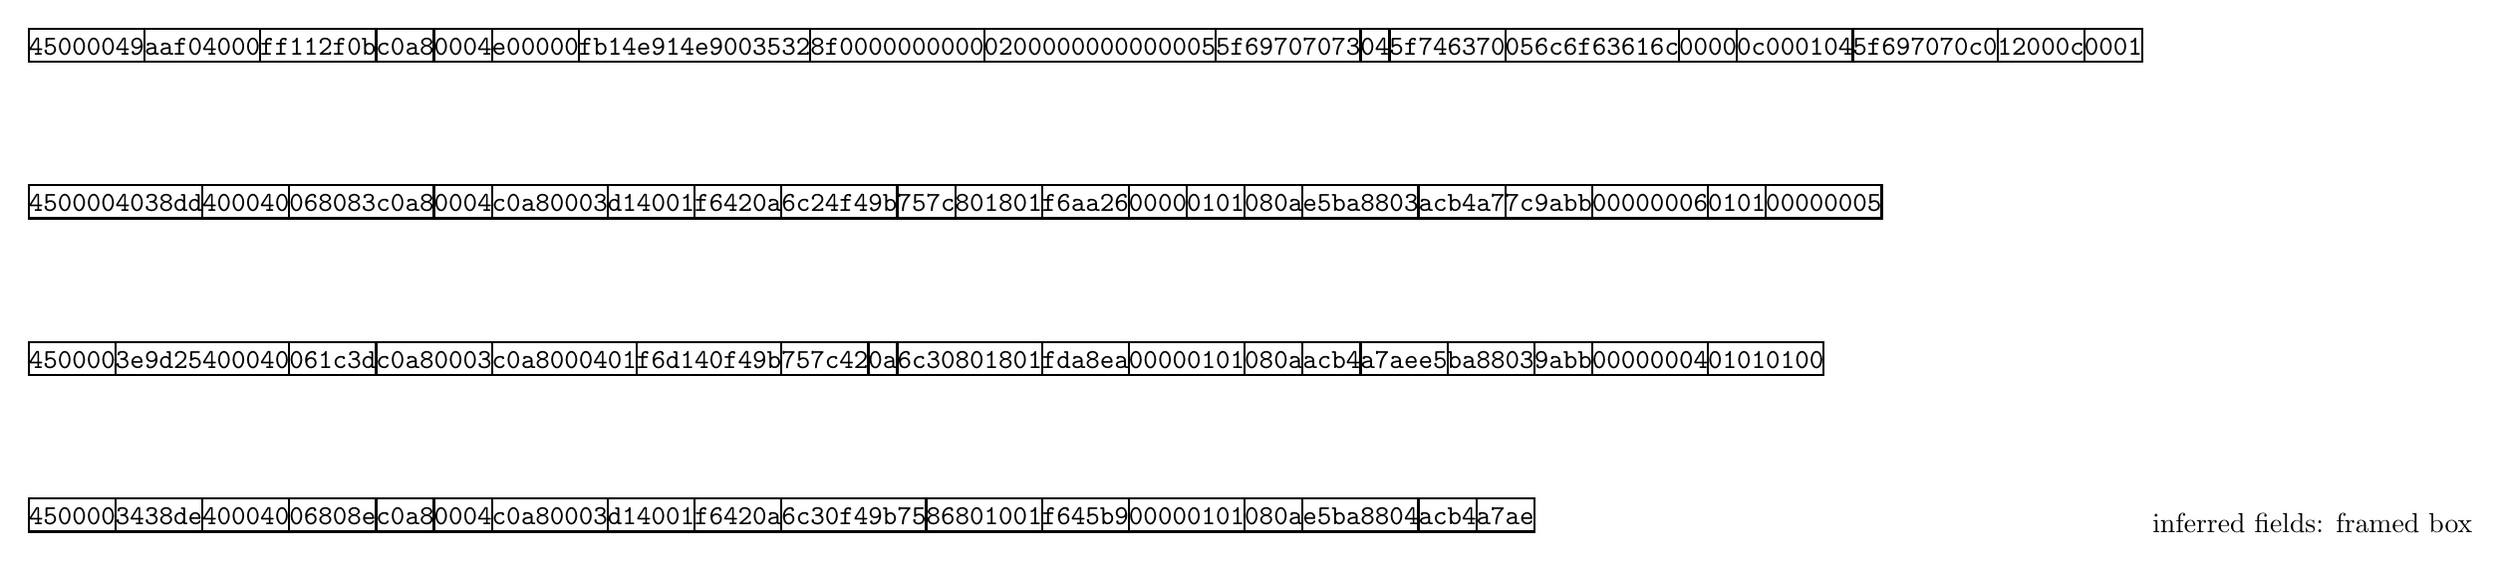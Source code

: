 
\begin{tikzpicture}[node distance=0pt, yscale=2,
every node/.style={font=\ttfamily, text height=.7em, outer sep=0, inner sep=0},
tfe/.style={draw, minimum height=1.2em, thick},
tfelabel/.style={rotate=-20, anchor=north west},
nonelabel/.style={}]

\coordinate(m0f0) at (0,0);
\node[right=of m0f0, ] (m0f1) {45};
\node[right=of m0f1, ] (m0f2) {00};
\node[right=of m0f2, ] (m0f3) {00};
\node[right=of m0f3, ] (m0f4) {49};
\node[right=of m0f4, ] (m0f5) {aa};
\node[right=of m0f5, ] (m0f6) {f0};
\node[right=of m0f6, ] (m0f7) {40};
\node[right=of m0f7, ] (m0f8) {00};
\node[right=of m0f8, ] (m0f9) {ff};
\node[right=of m0f9, ] (m0f10) {11};
\node[right=of m0f10, ] (m0f11) {2f};
\node[right=of m0f11, ] (m0f12) {0b};
\node[right=of m0f12, ] (m0f13) {c0};
\node[right=of m0f13, ] (m0f14) {a8};
\node[right=of m0f14, ] (m0f15) {00};
\node[right=of m0f15, ] (m0f16) {04};
\node[right=of m0f16, ] (m0f17) {e0};
\node[right=of m0f17, ] (m0f18) {00};
\node[right=of m0f18, ] (m0f19) {00};
\node[right=of m0f19, ] (m0f20) {fb};
\node[right=of m0f20, ] (m0f21) {14};
\node[right=of m0f21, ] (m0f22) {e9};
\node[right=of m0f22, ] (m0f23) {14};
\node[right=of m0f23, ] (m0f24) {e9};
\node[right=of m0f24, ] (m0f25) {00};
\node[right=of m0f25, ] (m0f26) {35};
\node[right=of m0f26, ] (m0f27) {32};
\node[right=of m0f27, ] (m0f28) {8f};
\node[right=of m0f28, ] (m0f29) {00};
\node[right=of m0f29, ] (m0f30) {00};
\node[right=of m0f30, ] (m0f31) {00};
\node[right=of m0f31, ] (m0f32) {00};
\node[right=of m0f32, ] (m0f33) {00};
\node[right=of m0f33, ] (m0f34) {02};
\node[right=of m0f34, ] (m0f35) {00};
\node[right=of m0f35, ] (m0f36) {00};
\node[right=of m0f36, ] (m0f37) {00};
\node[right=of m0f37, ] (m0f38) {00};
\node[right=of m0f38, ] (m0f39) {00};
\node[right=of m0f39, ] (m0f40) {00};
\node[right=of m0f40, ] (m0f41) {05};
\node[right=of m0f41, ] (m0f42) {5f};
\node[right=of m0f42, ] (m0f43) {69};
\node[right=of m0f43, ] (m0f44) {70};
\node[right=of m0f44, ] (m0f45) {70};
\node[right=of m0f45, ] (m0f46) {73};
\node[right=of m0f46, ] (m0f47) {04};
\node[right=of m0f47, ] (m0f48) {5f};
\node[right=of m0f48, ] (m0f49) {74};
\node[right=of m0f49, ] (m0f50) {63};
\node[right=of m0f50, ] (m0f51) {70};
\node[right=of m0f51, ] (m0f52) {05};
\node[right=of m0f52, ] (m0f53) {6c};
\node[right=of m0f53, ] (m0f54) {6f};
\node[right=of m0f54, ] (m0f55) {63};
\node[right=of m0f55, ] (m0f56) {61};
\node[right=of m0f56, ] (m0f57) {6c};
\node[right=of m0f57, ] (m0f58) {00};
\node[right=of m0f58, ] (m0f59) {00};
\node[right=of m0f59, ] (m0f60) {0c};
\node[right=of m0f60, ] (m0f61) {00};
\node[right=of m0f61, ] (m0f62) {01};
\node[right=of m0f62, ] (m0f63) {04};
\node[right=of m0f63, ] (m0f64) {5f};
\node[right=of m0f64, ] (m0f65) {69};
\node[right=of m0f65, ] (m0f66) {70};
\node[right=of m0f66, ] (m0f67) {70};
\node[right=of m0f67, ] (m0f68) {c0};
\node[right=of m0f68, ] (m0f69) {12};
\node[right=of m0f69, ] (m0f70) {00};
\node[right=of m0f70, ] (m0f71) {0c};
\node[right=of m0f71, ] (m0f72) {00};
\node[right=of m0f72, ] (m0f73) {01};
\node[fit=(m0f1)(m0f4), tfe] {};
\node[fit=(m0f5)(m0f8), tfe] {};
\node[fit=(m0f9)(m0f12), tfe] {};
\node[fit=(m0f13)(m0f14), tfe] {};
\node[fit=(m0f15)(m0f16), tfe] {};
\node[fit=(m0f17)(m0f19), tfe] {};
\node[fit=(m0f20)(m0f27), tfe] {};
\node[fit=(m0f28)(m0f33), tfe] {};
\node[fit=(m0f34)(m0f41), tfe] {};
\node[fit=(m0f42)(m0f46), tfe] {};
\node[fit=(m0f47)(m0f47), tfe] {};
\node[fit=(m0f48)(m0f51), tfe] {};
\node[fit=(m0f52)(m0f57), tfe] {};
\node[fit=(m0f58)(m0f59), tfe] {};
\node[fit=(m0f60)(m0f63), tfe] {};
\node[fit=(m0f64)(m0f68), tfe] {};
\node[fit=(m0f69)(m0f71), tfe] {};
\node[fit=(m0f72)(m0f73), tfe] {};

\coordinate(m1f0) at (0,-1);
\node[right=of m1f0, ] (m1f1) {45};
\node[right=of m1f1, ] (m1f2) {00};
\node[right=of m1f2, ] (m1f3) {00};
\node[right=of m1f3, ] (m1f4) {40};
\node[right=of m1f4, ] (m1f5) {38};
\node[right=of m1f5, ] (m1f6) {dd};
\node[right=of m1f6, ] (m1f7) {40};
\node[right=of m1f7, ] (m1f8) {00};
\node[right=of m1f8, ] (m1f9) {40};
\node[right=of m1f9, ] (m1f10) {06};
\node[right=of m1f10, ] (m1f11) {80};
\node[right=of m1f11, ] (m1f12) {83};
\node[right=of m1f12, ] (m1f13) {c0};
\node[right=of m1f13, ] (m1f14) {a8};
\node[right=of m1f14, ] (m1f15) {00};
\node[right=of m1f15, ] (m1f16) {04};
\node[right=of m1f16, ] (m1f17) {c0};
\node[right=of m1f17, ] (m1f18) {a8};
\node[right=of m1f18, ] (m1f19) {00};
\node[right=of m1f19, ] (m1f20) {03};
\node[right=of m1f20, ] (m1f21) {d1};
\node[right=of m1f21, ] (m1f22) {40};
\node[right=of m1f22, ] (m1f23) {01};
\node[right=of m1f23, ] (m1f24) {f6};
\node[right=of m1f24, ] (m1f25) {42};
\node[right=of m1f25, ] (m1f26) {0a};
\node[right=of m1f26, ] (m1f27) {6c};
\node[right=of m1f27, ] (m1f28) {24};
\node[right=of m1f28, ] (m1f29) {f4};
\node[right=of m1f29, ] (m1f30) {9b};
\node[right=of m1f30, ] (m1f31) {75};
\node[right=of m1f31, ] (m1f32) {7c};
\node[right=of m1f32, ] (m1f33) {80};
\node[right=of m1f33, ] (m1f34) {18};
\node[right=of m1f34, ] (m1f35) {01};
\node[right=of m1f35, ] (m1f36) {f6};
\node[right=of m1f36, ] (m1f37) {aa};
\node[right=of m1f37, ] (m1f38) {26};
\node[right=of m1f38, ] (m1f39) {00};
\node[right=of m1f39, ] (m1f40) {00};
\node[right=of m1f40, ] (m1f41) {01};
\node[right=of m1f41, ] (m1f42) {01};
\node[right=of m1f42, ] (m1f43) {08};
\node[right=of m1f43, ] (m1f44) {0a};
\node[right=of m1f44, ] (m1f45) {e5};
\node[right=of m1f45, ] (m1f46) {ba};
\node[right=of m1f46, ] (m1f47) {88};
\node[right=of m1f47, ] (m1f48) {03};
\node[right=of m1f48, ] (m1f49) {ac};
\node[right=of m1f49, ] (m1f50) {b4};
\node[right=of m1f50, ] (m1f51) {a7};
\node[right=of m1f51, ] (m1f52) {7c};
\node[right=of m1f52, ] (m1f53) {9a};
\node[right=of m1f53, ] (m1f54) {bb};
\node[right=of m1f54, ] (m1f55) {00};
\node[right=of m1f55, ] (m1f56) {00};
\node[right=of m1f56, ] (m1f57) {00};
\node[right=of m1f57, ] (m1f58) {06};
\node[right=of m1f58, ] (m1f59) {01};
\node[right=of m1f59, ] (m1f60) {01};
\node[right=of m1f60, ] (m1f61) {00};
\node[right=of m1f61, ] (m1f62) {00};
\node[right=of m1f62, ] (m1f63) {00};
\node[right=of m1f63, ] (m1f64) {05};
\node[fit=(m1f1)(m1f6), tfe] {};
\node[fit=(m1f7)(m1f9), tfe] {};
\node[fit=(m1f10)(m1f14), tfe] {};
\node[fit=(m1f15)(m1f16), tfe] {};
\node[fit=(m1f17)(m1f20), tfe] {};
\node[fit=(m1f21)(m1f23), tfe] {};
\node[fit=(m1f24)(m1f26), tfe] {};
\node[fit=(m1f27)(m1f30), tfe] {};
\node[fit=(m1f31)(m1f32), tfe] {};
\node[fit=(m1f33)(m1f35), tfe] {};
\node[fit=(m1f36)(m1f38), tfe] {};
\node[fit=(m1f39)(m1f40), tfe] {};
\node[fit=(m1f41)(m1f42), tfe] {};
\node[fit=(m1f43)(m1f44), tfe] {};
\node[fit=(m1f45)(m1f48), tfe] {};
\node[fit=(m1f49)(m1f51), tfe] {};
\node[fit=(m1f52)(m1f54), tfe] {};
\node[fit=(m1f55)(m1f58), tfe] {};
\node[fit=(m1f59)(m1f60), tfe] {};
\node[fit=(m1f61)(m1f64), tfe] {};

\coordinate(m2f0) at (0,-2);
\node[right=of m2f0, ] (m2f1) {45};
\node[right=of m2f1, ] (m2f2) {00};
\node[right=of m2f2, ] (m2f3) {00};
\node[right=of m2f3, ] (m2f4) {3e};
\node[right=of m2f4, ] (m2f5) {9d};
\node[right=of m2f5, ] (m2f6) {25};
\node[right=of m2f6, ] (m2f7) {40};
\node[right=of m2f7, ] (m2f8) {00};
\node[right=of m2f8, ] (m2f9) {40};
\node[right=of m2f9, ] (m2f10) {06};
\node[right=of m2f10, ] (m2f11) {1c};
\node[right=of m2f11, ] (m2f12) {3d};
\node[right=of m2f12, ] (m2f13) {c0};
\node[right=of m2f13, ] (m2f14) {a8};
\node[right=of m2f14, ] (m2f15) {00};
\node[right=of m2f15, ] (m2f16) {03};
\node[right=of m2f16, ] (m2f17) {c0};
\node[right=of m2f17, ] (m2f18) {a8};
\node[right=of m2f18, ] (m2f19) {00};
\node[right=of m2f19, ] (m2f20) {04};
\node[right=of m2f20, ] (m2f21) {01};
\node[right=of m2f21, ] (m2f22) {f6};
\node[right=of m2f22, ] (m2f23) {d1};
\node[right=of m2f23, ] (m2f24) {40};
\node[right=of m2f24, ] (m2f25) {f4};
\node[right=of m2f25, ] (m2f26) {9b};
\node[right=of m2f26, ] (m2f27) {75};
\node[right=of m2f27, ] (m2f28) {7c};
\node[right=of m2f28, ] (m2f29) {42};
\node[right=of m2f29, ] (m2f30) {0a};
\node[right=of m2f30, ] (m2f31) {6c};
\node[right=of m2f31, ] (m2f32) {30};
\node[right=of m2f32, ] (m2f33) {80};
\node[right=of m2f33, ] (m2f34) {18};
\node[right=of m2f34, ] (m2f35) {01};
\node[right=of m2f35, ] (m2f36) {fd};
\node[right=of m2f36, ] (m2f37) {a8};
\node[right=of m2f37, ] (m2f38) {ea};
\node[right=of m2f38, ] (m2f39) {00};
\node[right=of m2f39, ] (m2f40) {00};
\node[right=of m2f40, ] (m2f41) {01};
\node[right=of m2f41, ] (m2f42) {01};
\node[right=of m2f42, ] (m2f43) {08};
\node[right=of m2f43, ] (m2f44) {0a};
\node[right=of m2f44, ] (m2f45) {ac};
\node[right=of m2f45, ] (m2f46) {b4};
\node[right=of m2f46, ] (m2f47) {a7};
\node[right=of m2f47, ] (m2f48) {ae};
\node[right=of m2f48, ] (m2f49) {e5};
\node[right=of m2f49, ] (m2f50) {ba};
\node[right=of m2f50, ] (m2f51) {88};
\node[right=of m2f51, ] (m2f52) {03};
\node[right=of m2f52, ] (m2f53) {9a};
\node[right=of m2f53, ] (m2f54) {bb};
\node[right=of m2f54, ] (m2f55) {00};
\node[right=of m2f55, ] (m2f56) {00};
\node[right=of m2f56, ] (m2f57) {00};
\node[right=of m2f57, ] (m2f58) {04};
\node[right=of m2f58, ] (m2f59) {01};
\node[right=of m2f59, ] (m2f60) {01};
\node[right=of m2f60, ] (m2f61) {01};
\node[right=of m2f61, ] (m2f62) {00};
\node[fit=(m2f1)(m2f3), tfe] {};
\node[fit=(m2f4)(m2f9), tfe] {};
\node[fit=(m2f10)(m2f12), tfe] {};
\node[fit=(m2f13)(m2f16), tfe] {};
\node[fit=(m2f17)(m2f21), tfe] {};
\node[fit=(m2f22)(m2f26), tfe] {};
\node[fit=(m2f27)(m2f29), tfe] {};
\node[fit=(m2f30)(m2f30), tfe] {};
\node[fit=(m2f31)(m2f35), tfe] {};
\node[fit=(m2f36)(m2f38), tfe] {};
\node[fit=(m2f39)(m2f42), tfe] {};
\node[fit=(m2f43)(m2f44), tfe] {};
\node[fit=(m2f45)(m2f46), tfe] {};
\node[fit=(m2f47)(m2f49), tfe] {};
\node[fit=(m2f50)(m2f52), tfe] {};
\node[fit=(m2f53)(m2f54), tfe] {};
\node[fit=(m2f55)(m2f58), tfe] {};
\node[fit=(m2f59)(m2f62), tfe] {};

\coordinate(m3f0) at (0,-3);
\node[right=of m3f0, ] (m3f1) {45};
\node[right=of m3f1, ] (m3f2) {00};
\node[right=of m3f2, ] (m3f3) {00};
\node[right=of m3f3, ] (m3f4) {34};
\node[right=of m3f4, ] (m3f5) {38};
\node[right=of m3f5, ] (m3f6) {de};
\node[right=of m3f6, ] (m3f7) {40};
\node[right=of m3f7, ] (m3f8) {00};
\node[right=of m3f8, ] (m3f9) {40};
\node[right=of m3f9, ] (m3f10) {06};
\node[right=of m3f10, ] (m3f11) {80};
\node[right=of m3f11, ] (m3f12) {8e};
\node[right=of m3f12, ] (m3f13) {c0};
\node[right=of m3f13, ] (m3f14) {a8};
\node[right=of m3f14, ] (m3f15) {00};
\node[right=of m3f15, ] (m3f16) {04};
\node[right=of m3f16, ] (m3f17) {c0};
\node[right=of m3f17, ] (m3f18) {a8};
\node[right=of m3f18, ] (m3f19) {00};
\node[right=of m3f19, ] (m3f20) {03};
\node[right=of m3f20, ] (m3f21) {d1};
\node[right=of m3f21, ] (m3f22) {40};
\node[right=of m3f22, ] (m3f23) {01};
\node[right=of m3f23, ] (m3f24) {f6};
\node[right=of m3f24, ] (m3f25) {42};
\node[right=of m3f25, ] (m3f26) {0a};
\node[right=of m3f26, ] (m3f27) {6c};
\node[right=of m3f27, ] (m3f28) {30};
\node[right=of m3f28, ] (m3f29) {f4};
\node[right=of m3f29, ] (m3f30) {9b};
\node[right=of m3f30, ] (m3f31) {75};
\node[right=of m3f31, ] (m3f32) {86};
\node[right=of m3f32, ] (m3f33) {80};
\node[right=of m3f33, ] (m3f34) {10};
\node[right=of m3f34, ] (m3f35) {01};
\node[right=of m3f35, ] (m3f36) {f6};
\node[right=of m3f36, ] (m3f37) {45};
\node[right=of m3f37, ] (m3f38) {b9};
\node[right=of m3f38, ] (m3f39) {00};
\node[right=of m3f39, ] (m3f40) {00};
\node[right=of m3f40, ] (m3f41) {01};
\node[right=of m3f41, ] (m3f42) {01};
\node[right=of m3f42, ] (m3f43) {08};
\node[right=of m3f43, ] (m3f44) {0a};
\node[right=of m3f44, ] (m3f45) {e5};
\node[right=of m3f45, ] (m3f46) {ba};
\node[right=of m3f46, ] (m3f47) {88};
\node[right=of m3f47, ] (m3f48) {04};
\node[right=of m3f48, ] (m3f49) {ac};
\node[right=of m3f49, ] (m3f50) {b4};
\node[right=of m3f50, ] (m3f51) {a7};
\node[right=of m3f51, ] (m3f52) {ae};
\node[fit=(m3f1)(m3f3), tfe] {};
\node[fit=(m3f4)(m3f6), tfe] {};
\node[fit=(m3f7)(m3f9), tfe] {};
\node[fit=(m3f10)(m3f12), tfe] {};
\node[fit=(m3f13)(m3f14), tfe] {};
\node[fit=(m3f15)(m3f16), tfe] {};
\node[fit=(m3f17)(m3f20), tfe] {};
\node[fit=(m3f21)(m3f23), tfe] {};
\node[fit=(m3f24)(m3f26), tfe] {};
\node[fit=(m3f27)(m3f31), tfe] {};
\node[fit=(m3f32)(m3f35), tfe] {};
\node[fit=(m3f36)(m3f38), tfe] {};
\node[fit=(m3f39)(m3f42), tfe] {};
\node[fit=(m3f43)(m3f44), tfe] {};
\node[fit=(m3f45)(m3f48), tfe] {};
\node[fit=(m3f49)(m3f50), tfe] {};
\node[fit=(m3f51)(m3f52), tfe] {};
    \end{tikzpicture}

    \centering
    \bigskip
inferred fields: framed box

    
